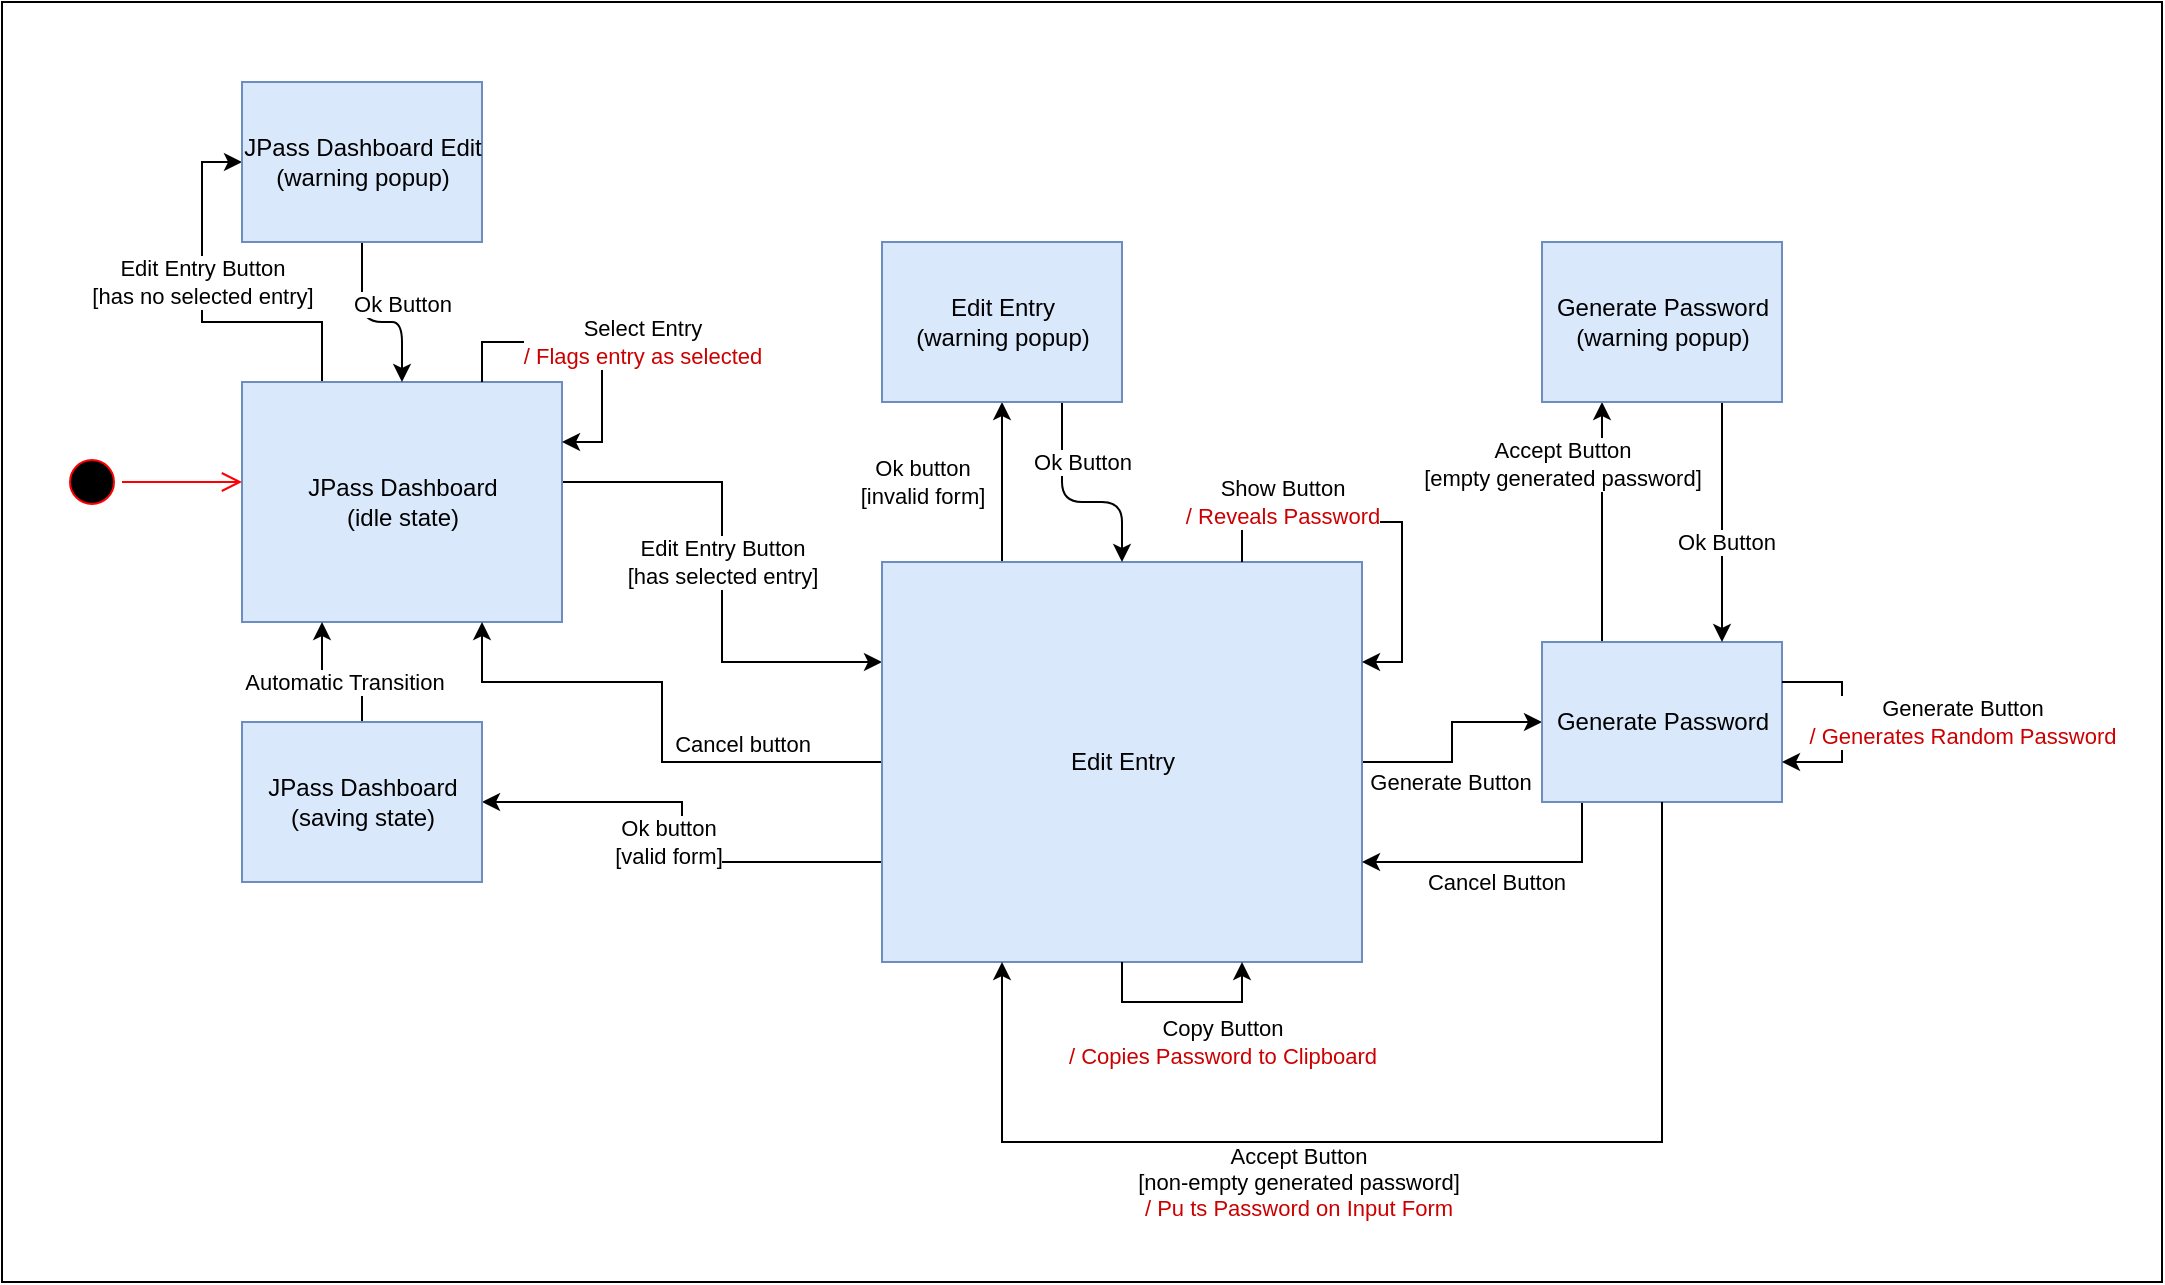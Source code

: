 <mxfile>
    <diagram id="amqrW1gJ4K7w5JCBkm9t" name="Page-1">
        <mxGraphModel dx="1460" dy="1294" grid="1" gridSize="10" guides="1" tooltips="1" connect="1" arrows="1" fold="1" page="1" pageScale="1" pageWidth="827" pageHeight="1169" math="0" shadow="0">
            <root>
                <mxCell id="0"/>
                <mxCell id="1" parent="0"/>
                <mxCell id="11" value="" style="rounded=0;whiteSpace=wrap;html=1;" parent="1" vertex="1">
                    <mxGeometry x="-80" y="160" width="1080" height="640" as="geometry"/>
                </mxCell>
                <mxCell id="QJUcf3hQXVjyApLe9Yys-25" style="edgeStyle=orthogonalEdgeStyle;rounded=0;orthogonalLoop=1;jettySize=auto;html=1;exitX=1;exitY=0.5;exitDx=0;exitDy=0;entryX=0;entryY=0.25;entryDx=0;entryDy=0;" parent="1" source="QJUcf3hQXVjyApLe9Yys-1" target="QJUcf3hQXVjyApLe9Yys-2" edge="1">
                    <mxGeometry relative="1" as="geometry">
                        <Array as="points">
                            <mxPoint x="200" y="400"/>
                            <mxPoint x="280" y="400"/>
                            <mxPoint x="280" y="490"/>
                        </Array>
                    </mxGeometry>
                </mxCell>
                <mxCell id="QJUcf3hQXVjyApLe9Yys-32" value="Edit Entry Button&lt;br&gt;[has selected entry]" style="edgeLabel;html=1;align=center;verticalAlign=middle;resizable=0;points=[];" parent="QJUcf3hQXVjyApLe9Yys-25" vertex="1" connectable="0">
                    <mxGeometry x="-0.23" y="-3" relative="1" as="geometry">
                        <mxPoint x="3" y="30" as="offset"/>
                    </mxGeometry>
                </mxCell>
                <mxCell id="QJUcf3hQXVjyApLe9Yys-62" style="edgeStyle=orthogonalEdgeStyle;rounded=0;orthogonalLoop=1;jettySize=auto;html=1;exitX=0.25;exitY=0;exitDx=0;exitDy=0;entryX=0;entryY=0.5;entryDx=0;entryDy=0;fontColor=#CC0000;" parent="1" source="QJUcf3hQXVjyApLe9Yys-1" target="QJUcf3hQXVjyApLe9Yys-60" edge="1">
                    <mxGeometry relative="1" as="geometry">
                        <Array as="points">
                            <mxPoint x="80" y="320"/>
                            <mxPoint x="20" y="320"/>
                            <mxPoint x="20" y="240"/>
                        </Array>
                    </mxGeometry>
                </mxCell>
                <mxCell id="QJUcf3hQXVjyApLe9Yys-63" value="&lt;span style=&quot;color: rgb(0, 0, 0);&quot;&gt;Edit Entry Button&lt;/span&gt;&lt;br style=&quot;color: rgb(0, 0, 0);&quot;&gt;&lt;span style=&quot;color: rgb(0, 0, 0);&quot;&gt;[has no selected entry]&lt;/span&gt;" style="edgeLabel;html=1;align=center;verticalAlign=middle;resizable=0;points=[];fontColor=#CC0000;" parent="QJUcf3hQXVjyApLe9Yys-62" vertex="1" connectable="0">
                    <mxGeometry x="0.168" y="1" relative="1" as="geometry">
                        <mxPoint x="1" y="1" as="offset"/>
                    </mxGeometry>
                </mxCell>
                <mxCell id="QJUcf3hQXVjyApLe9Yys-1" value="JPass Dashboard&lt;br&gt;(idle state)" style="html=1;fillColor=#dae8fc;strokeColor=#6c8ebf;" parent="1" vertex="1">
                    <mxGeometry x="40" y="350" width="160" height="120" as="geometry"/>
                </mxCell>
                <mxCell id="QJUcf3hQXVjyApLe9Yys-26" style="edgeStyle=orthogonalEdgeStyle;rounded=0;orthogonalLoop=1;jettySize=auto;html=1;exitX=0;exitY=0.75;exitDx=0;exitDy=0;entryX=1;entryY=0.5;entryDx=0;entryDy=0;" parent="1" source="QJUcf3hQXVjyApLe9Yys-2" target="QJUcf3hQXVjyApLe9Yys-7" edge="1">
                    <mxGeometry relative="1" as="geometry"/>
                </mxCell>
                <mxCell id="QJUcf3hQXVjyApLe9Yys-33" value="Ok button&lt;br&gt;[valid form]" style="edgeLabel;html=1;align=center;verticalAlign=middle;resizable=0;points=[];" parent="QJUcf3hQXVjyApLe9Yys-26" vertex="1" connectable="0">
                    <mxGeometry x="0.477" y="2" relative="1" as="geometry">
                        <mxPoint x="33" y="18" as="offset"/>
                    </mxGeometry>
                </mxCell>
                <mxCell id="QJUcf3hQXVjyApLe9Yys-27" style="edgeStyle=orthogonalEdgeStyle;rounded=0;orthogonalLoop=1;jettySize=auto;html=1;exitX=0.25;exitY=0;exitDx=0;exitDy=0;entryX=0.5;entryY=1;entryDx=0;entryDy=0;" parent="1" source="QJUcf3hQXVjyApLe9Yys-2" target="QJUcf3hQXVjyApLe9Yys-14" edge="1">
                    <mxGeometry relative="1" as="geometry"/>
                </mxCell>
                <mxCell id="QJUcf3hQXVjyApLe9Yys-28" style="edgeStyle=orthogonalEdgeStyle;rounded=0;orthogonalLoop=1;jettySize=auto;html=1;entryX=0;entryY=0.5;entryDx=0;entryDy=0;" parent="1" source="QJUcf3hQXVjyApLe9Yys-2" target="QJUcf3hQXVjyApLe9Yys-3" edge="1">
                    <mxGeometry relative="1" as="geometry">
                        <mxPoint x="690" y="480" as="targetPoint"/>
                    </mxGeometry>
                </mxCell>
                <mxCell id="QJUcf3hQXVjyApLe9Yys-37" value="Generate Button" style="edgeLabel;html=1;align=center;verticalAlign=middle;resizable=0;points=[];" parent="QJUcf3hQXVjyApLe9Yys-28" vertex="1" connectable="0">
                    <mxGeometry x="-0.223" y="-1" relative="1" as="geometry">
                        <mxPoint x="1" y="9" as="offset"/>
                    </mxGeometry>
                </mxCell>
                <mxCell id="QJUcf3hQXVjyApLe9Yys-34" style="edgeStyle=orthogonalEdgeStyle;rounded=0;orthogonalLoop=1;jettySize=auto;html=1;exitX=0;exitY=0.5;exitDx=0;exitDy=0;entryX=0.75;entryY=1;entryDx=0;entryDy=0;" parent="1" source="QJUcf3hQXVjyApLe9Yys-2" target="QJUcf3hQXVjyApLe9Yys-1" edge="1">
                    <mxGeometry relative="1" as="geometry">
                        <Array as="points">
                            <mxPoint x="250" y="540"/>
                            <mxPoint x="250" y="500"/>
                            <mxPoint x="160" y="500"/>
                        </Array>
                    </mxGeometry>
                </mxCell>
                <mxCell id="QJUcf3hQXVjyApLe9Yys-35" value="Cancel button" style="edgeLabel;html=1;align=center;verticalAlign=middle;resizable=0;points=[];" parent="QJUcf3hQXVjyApLe9Yys-34" vertex="1" connectable="0">
                    <mxGeometry x="-0.017" relative="1" as="geometry">
                        <mxPoint x="40" y="13" as="offset"/>
                    </mxGeometry>
                </mxCell>
                <mxCell id="QJUcf3hQXVjyApLe9Yys-2" value="Edit Entry" style="html=1;fillColor=#dae8fc;strokeColor=#6c8ebf;" parent="1" vertex="1">
                    <mxGeometry x="360" y="440" width="240" height="200" as="geometry"/>
                </mxCell>
                <mxCell id="QJUcf3hQXVjyApLe9Yys-29" style="edgeStyle=orthogonalEdgeStyle;rounded=0;orthogonalLoop=1;jettySize=auto;html=1;exitX=0.25;exitY=0;exitDx=0;exitDy=0;entryX=0.25;entryY=1;entryDx=0;entryDy=0;" parent="1" source="QJUcf3hQXVjyApLe9Yys-3" target="QJUcf3hQXVjyApLe9Yys-13" edge="1">
                    <mxGeometry relative="1" as="geometry"/>
                </mxCell>
                <mxCell id="QJUcf3hQXVjyApLe9Yys-42" value="Accept Button&lt;br&gt;[empty generated password]" style="edgeLabel;html=1;align=center;verticalAlign=middle;resizable=0;points=[];" parent="QJUcf3hQXVjyApLe9Yys-29" vertex="1" connectable="0">
                    <mxGeometry x="0.229" relative="1" as="geometry">
                        <mxPoint x="-20" y="-16" as="offset"/>
                    </mxGeometry>
                </mxCell>
                <mxCell id="QJUcf3hQXVjyApLe9Yys-38" style="edgeStyle=orthogonalEdgeStyle;rounded=0;orthogonalLoop=1;jettySize=auto;html=1;exitX=0.25;exitY=1;exitDx=0;exitDy=0;entryX=1;entryY=0.75;entryDx=0;entryDy=0;" parent="1" source="QJUcf3hQXVjyApLe9Yys-3" target="QJUcf3hQXVjyApLe9Yys-2" edge="1">
                    <mxGeometry relative="1" as="geometry">
                        <Array as="points">
                            <mxPoint x="710" y="590"/>
                        </Array>
                    </mxGeometry>
                </mxCell>
                <mxCell id="QJUcf3hQXVjyApLe9Yys-39" value="Cancel Button" style="edgeLabel;html=1;align=center;verticalAlign=middle;resizable=0;points=[];" parent="QJUcf3hQXVjyApLe9Yys-38" vertex="1" connectable="0">
                    <mxGeometry x="0.258" y="3" relative="1" as="geometry">
                        <mxPoint x="11" y="7" as="offset"/>
                    </mxGeometry>
                </mxCell>
                <mxCell id="QJUcf3hQXVjyApLe9Yys-3" value="Generate Password" style="html=1;fillColor=#dae8fc;strokeColor=#6c8ebf;" parent="1" vertex="1">
                    <mxGeometry x="690" y="480" width="120" height="80" as="geometry"/>
                </mxCell>
                <mxCell id="QJUcf3hQXVjyApLe9Yys-24" style="edgeStyle=orthogonalEdgeStyle;rounded=0;orthogonalLoop=1;jettySize=auto;html=1;exitX=0.5;exitY=0;exitDx=0;exitDy=0;entryX=0.25;entryY=1;entryDx=0;entryDy=0;" parent="1" source="QJUcf3hQXVjyApLe9Yys-7" target="QJUcf3hQXVjyApLe9Yys-1" edge="1">
                    <mxGeometry relative="1" as="geometry"/>
                </mxCell>
                <mxCell id="QJUcf3hQXVjyApLe9Yys-45" value="&lt;span style=&quot;color: rgba(0, 0, 0, 0); font-family: monospace; font-size: 0px; text-align: start; background-color: rgb(248, 249, 250);&quot;&gt;%3CmxGraphModel%3E%3Croot%3E%3CmxCell%20id%3D%220%22%2F%3E%3CmxCell%20id%3D%221%22%20parent%3D%220%22%2F%3E%3CmxCell%20id%3D%222%22%20value%3D%22Automatic%20transition%22%20style%3D%22edgeLabel%3Bhtml%3D1%3Balign%3Dcenter%3BverticalAlign%3Dmiddle%3Bresizable%3D0%3Bpoints%3D%5B%5D%3B%22%20vertex%3D%221%22%20connectable%3D%220%22%20parent%3D%221%22%3E%3CmxGeometry%20x%3D%22550.241%22%20y%3D%22630.0%22%20as%3D%22geometry%22%2F%3E%3C%2FmxCell%3E%3C%2Froot%3E%3C%2FmxGraphModel%3Auto&lt;/span&gt;" style="edgeLabel;html=1;align=center;verticalAlign=middle;resizable=0;points=[];" parent="QJUcf3hQXVjyApLe9Yys-24" vertex="1" connectable="0">
                    <mxGeometry x="-0.167" y="-2" relative="1" as="geometry">
                        <mxPoint as="offset"/>
                    </mxGeometry>
                </mxCell>
                <mxCell id="QJUcf3hQXVjyApLe9Yys-46" value="Automatic Transition" style="edgeLabel;html=1;align=center;verticalAlign=middle;resizable=0;points=[];" parent="QJUcf3hQXVjyApLe9Yys-24" vertex="1" connectable="0">
                    <mxGeometry x="-0.219" relative="1" as="geometry">
                        <mxPoint x="-7" y="5" as="offset"/>
                    </mxGeometry>
                </mxCell>
                <mxCell id="QJUcf3hQXVjyApLe9Yys-7" value="JPass Dashboard&lt;br&gt;(saving state)" style="html=1;fillColor=#dae8fc;strokeColor=#6c8ebf;" parent="1" vertex="1">
                    <mxGeometry x="40" y="520" width="120" height="80" as="geometry"/>
                </mxCell>
                <mxCell id="6" style="edgeStyle=none;html=1;exitX=0.75;exitY=1;exitDx=0;exitDy=0;entryX=0.75;entryY=0;entryDx=0;entryDy=0;" parent="1" source="QJUcf3hQXVjyApLe9Yys-13" target="QJUcf3hQXVjyApLe9Yys-3" edge="1">
                    <mxGeometry relative="1" as="geometry"/>
                </mxCell>
                <mxCell id="7" value="Ok Button" style="edgeLabel;html=1;align=center;verticalAlign=middle;resizable=0;points=[];" parent="6" vertex="1" connectable="0">
                    <mxGeometry x="-0.108" y="2" relative="1" as="geometry">
                        <mxPoint y="16" as="offset"/>
                    </mxGeometry>
                </mxCell>
                <mxCell id="QJUcf3hQXVjyApLe9Yys-13" value="Generate Password&lt;br&gt;(warning popup)" style="html=1;fillColor=#dae8fc;strokeColor=#6c8ebf;" parent="1" vertex="1">
                    <mxGeometry x="690" y="280" width="120" height="80" as="geometry"/>
                </mxCell>
                <mxCell id="8" style="edgeStyle=none;html=1;exitX=0.75;exitY=1;exitDx=0;exitDy=0;entryX=0.5;entryY=0;entryDx=0;entryDy=0;" parent="1" source="QJUcf3hQXVjyApLe9Yys-14" target="QJUcf3hQXVjyApLe9Yys-2" edge="1">
                    <mxGeometry relative="1" as="geometry">
                        <Array as="points">
                            <mxPoint x="450" y="410"/>
                            <mxPoint x="480" y="410"/>
                        </Array>
                    </mxGeometry>
                </mxCell>
                <mxCell id="9" value="Ok Button" style="edgeLabel;html=1;align=center;verticalAlign=middle;resizable=0;points=[];" parent="8" vertex="1" connectable="0">
                    <mxGeometry x="-0.297" relative="1" as="geometry">
                        <mxPoint x="10" y="-9" as="offset"/>
                    </mxGeometry>
                </mxCell>
                <mxCell id="QJUcf3hQXVjyApLe9Yys-14" value="Edit Entry&lt;br&gt;(warning popup)" style="html=1;fillColor=#dae8fc;strokeColor=#6c8ebf;" parent="1" vertex="1">
                    <mxGeometry x="360" y="280" width="120" height="80" as="geometry"/>
                </mxCell>
                <mxCell id="QJUcf3hQXVjyApLe9Yys-31" style="edgeStyle=orthogonalEdgeStyle;rounded=0;orthogonalLoop=1;jettySize=auto;html=1;exitX=0.5;exitY=1;exitDx=0;exitDy=0;entryX=0.25;entryY=1;entryDx=0;entryDy=0;" parent="1" source="QJUcf3hQXVjyApLe9Yys-3" target="QJUcf3hQXVjyApLe9Yys-2" edge="1">
                    <mxGeometry relative="1" as="geometry">
                        <mxPoint x="699" y="720" as="sourcePoint"/>
                        <mxPoint x="400" y="640" as="targetPoint"/>
                        <Array as="points">
                            <mxPoint x="750" y="730"/>
                            <mxPoint x="420" y="730"/>
                        </Array>
                    </mxGeometry>
                </mxCell>
                <mxCell id="QJUcf3hQXVjyApLe9Yys-43" value="Accept Button&lt;br&gt;[non-empty generated password]&lt;br&gt;&lt;font color=&quot;#cc0000&quot;&gt;/ Pu ts Password on Input Form&lt;/font&gt;" style="edgeLabel;html=1;align=center;verticalAlign=middle;resizable=0;points=[];" parent="QJUcf3hQXVjyApLe9Yys-31" vertex="1" connectable="0">
                    <mxGeometry x="-0.161" relative="1" as="geometry">
                        <mxPoint x="-105" y="20" as="offset"/>
                    </mxGeometry>
                </mxCell>
                <mxCell id="QJUcf3hQXVjyApLe9Yys-36" value="Ok button&lt;br&gt;[invalid form]" style="edgeLabel;html=1;align=center;verticalAlign=middle;resizable=0;points=[];" parent="1" vertex="1" connectable="0">
                    <mxGeometry x="380.002" y="400" as="geometry"/>
                </mxCell>
                <mxCell id="QJUcf3hQXVjyApLe9Yys-47" style="edgeStyle=orthogonalEdgeStyle;rounded=0;orthogonalLoop=1;jettySize=auto;html=1;exitX=1;exitY=0.25;exitDx=0;exitDy=0;entryX=1;entryY=0.75;entryDx=0;entryDy=0;" parent="1" source="QJUcf3hQXVjyApLe9Yys-3" target="QJUcf3hQXVjyApLe9Yys-3" edge="1">
                    <mxGeometry relative="1" as="geometry">
                        <Array as="points">
                            <mxPoint x="840" y="500"/>
                            <mxPoint x="840" y="540"/>
                        </Array>
                    </mxGeometry>
                </mxCell>
                <mxCell id="QJUcf3hQXVjyApLe9Yys-48" value="Generate Button&lt;br&gt;&lt;font color=&quot;#cc0000&quot;&gt;/ Generates Random Password&lt;/font&gt;" style="edgeLabel;html=1;align=center;verticalAlign=middle;resizable=0;points=[];" parent="QJUcf3hQXVjyApLe9Yys-47" vertex="1" connectable="0">
                    <mxGeometry x="-0.187" y="-1" relative="1" as="geometry">
                        <mxPoint x="61" y="9" as="offset"/>
                    </mxGeometry>
                </mxCell>
                <mxCell id="QJUcf3hQXVjyApLe9Yys-50" style="edgeStyle=orthogonalEdgeStyle;rounded=0;orthogonalLoop=1;jettySize=auto;html=1;exitX=0.5;exitY=1;exitDx=0;exitDy=0;entryX=0.75;entryY=1;entryDx=0;entryDy=0;" parent="1" source="QJUcf3hQXVjyApLe9Yys-2" target="QJUcf3hQXVjyApLe9Yys-2" edge="1">
                    <mxGeometry relative="1" as="geometry"/>
                </mxCell>
                <mxCell id="QJUcf3hQXVjyApLe9Yys-51" value="Copy Button&lt;br&gt;&lt;font color=&quot;#cc0000&quot;&gt;/ Copies Password to Clipboard&lt;/font&gt;" style="edgeLabel;html=1;align=center;verticalAlign=middle;resizable=0;points=[];" parent="QJUcf3hQXVjyApLe9Yys-50" vertex="1" connectable="0">
                    <mxGeometry x="-0.192" y="-1" relative="1" as="geometry">
                        <mxPoint x="29" y="19" as="offset"/>
                    </mxGeometry>
                </mxCell>
                <mxCell id="QJUcf3hQXVjyApLe9Yys-53" style="edgeStyle=orthogonalEdgeStyle;rounded=0;orthogonalLoop=1;jettySize=auto;html=1;exitX=0.75;exitY=0;exitDx=0;exitDy=0;entryX=1;entryY=0.25;entryDx=0;entryDy=0;" parent="1" source="QJUcf3hQXVjyApLe9Yys-2" target="QJUcf3hQXVjyApLe9Yys-2" edge="1">
                    <mxGeometry relative="1" as="geometry">
                        <Array as="points">
                            <mxPoint x="540" y="420"/>
                            <mxPoint x="620" y="420"/>
                            <mxPoint x="620" y="490"/>
                        </Array>
                    </mxGeometry>
                </mxCell>
                <mxCell id="QJUcf3hQXVjyApLe9Yys-54" value="Show Button&lt;br&gt;&lt;font color=&quot;#cc0000&quot;&gt;/ Reveals Password&lt;/font&gt;" style="edgeLabel;html=1;align=center;verticalAlign=middle;resizable=0;points=[];" parent="QJUcf3hQXVjyApLe9Yys-53" vertex="1" connectable="0">
                    <mxGeometry x="0.001" y="1" relative="1" as="geometry">
                        <mxPoint x="-55" y="-9" as="offset"/>
                    </mxGeometry>
                </mxCell>
                <mxCell id="QJUcf3hQXVjyApLe9Yys-57" value="" style="ellipse;html=1;shape=startState;fillColor=#000000;strokeColor=#ff0000;fontColor=#CC0000;" parent="1" vertex="1">
                    <mxGeometry x="-50" y="385" width="30" height="30" as="geometry"/>
                </mxCell>
                <mxCell id="QJUcf3hQXVjyApLe9Yys-58" value="" style="edgeStyle=orthogonalEdgeStyle;html=1;verticalAlign=bottom;endArrow=open;endSize=8;strokeColor=#ff0000;rounded=0;fontColor=#CC0000;exitX=1;exitY=0.5;exitDx=0;exitDy=0;" parent="1" source="QJUcf3hQXVjyApLe9Yys-57" edge="1">
                    <mxGeometry relative="1" as="geometry">
                        <mxPoint x="40" y="400" as="targetPoint"/>
                        <mxPoint x="100" y="300" as="sourcePoint"/>
                    </mxGeometry>
                </mxCell>
                <mxCell id="4" style="edgeStyle=none;html=1;exitX=0.5;exitY=1;exitDx=0;exitDy=0;entryX=0.5;entryY=0;entryDx=0;entryDy=0;" parent="1" source="QJUcf3hQXVjyApLe9Yys-60" target="QJUcf3hQXVjyApLe9Yys-1" edge="1">
                    <mxGeometry relative="1" as="geometry">
                        <Array as="points">
                            <mxPoint x="100" y="320"/>
                            <mxPoint x="120" y="320"/>
                        </Array>
                    </mxGeometry>
                </mxCell>
                <mxCell id="5" value="Ok Button" style="edgeLabel;html=1;align=center;verticalAlign=middle;resizable=0;points=[];" parent="4" vertex="1" connectable="0">
                    <mxGeometry x="-0.215" y="3" relative="1" as="geometry">
                        <mxPoint x="17" y="-5" as="offset"/>
                    </mxGeometry>
                </mxCell>
                <mxCell id="QJUcf3hQXVjyApLe9Yys-60" value="JPass Dashboard Edit&lt;br&gt;(warning popup)" style="html=1;fillColor=#dae8fc;strokeColor=#6c8ebf;" parent="1" vertex="1">
                    <mxGeometry x="40" y="200" width="120" height="80" as="geometry"/>
                </mxCell>
                <mxCell id="QJUcf3hQXVjyApLe9Yys-64" style="edgeStyle=orthogonalEdgeStyle;rounded=0;orthogonalLoop=1;jettySize=auto;html=1;exitX=0.75;exitY=0;exitDx=0;exitDy=0;entryX=1;entryY=0.25;entryDx=0;entryDy=0;fontColor=#CC0000;" parent="1" source="QJUcf3hQXVjyApLe9Yys-1" target="QJUcf3hQXVjyApLe9Yys-1" edge="1">
                    <mxGeometry relative="1" as="geometry">
                        <Array as="points">
                            <mxPoint x="160" y="330"/>
                            <mxPoint x="220" y="330"/>
                            <mxPoint x="220" y="380"/>
                        </Array>
                    </mxGeometry>
                </mxCell>
                <mxCell id="QJUcf3hQXVjyApLe9Yys-67" value="&lt;font color=&quot;#000000&quot;&gt;Select Entry&lt;/font&gt;&lt;br&gt;&lt;font color=&quot;#cc0000&quot;&gt;/ Flags entry as selected&lt;/font&gt;" style="edgeLabel;html=1;align=center;verticalAlign=middle;resizable=0;points=[];fontColor=#330000;" parent="QJUcf3hQXVjyApLe9Yys-64" vertex="1" connectable="0">
                    <mxGeometry x="0.115" y="-1" relative="1" as="geometry">
                        <mxPoint x="21" y="-4" as="offset"/>
                    </mxGeometry>
                </mxCell>
            </root>
        </mxGraphModel>
    </diagram>
</mxfile>